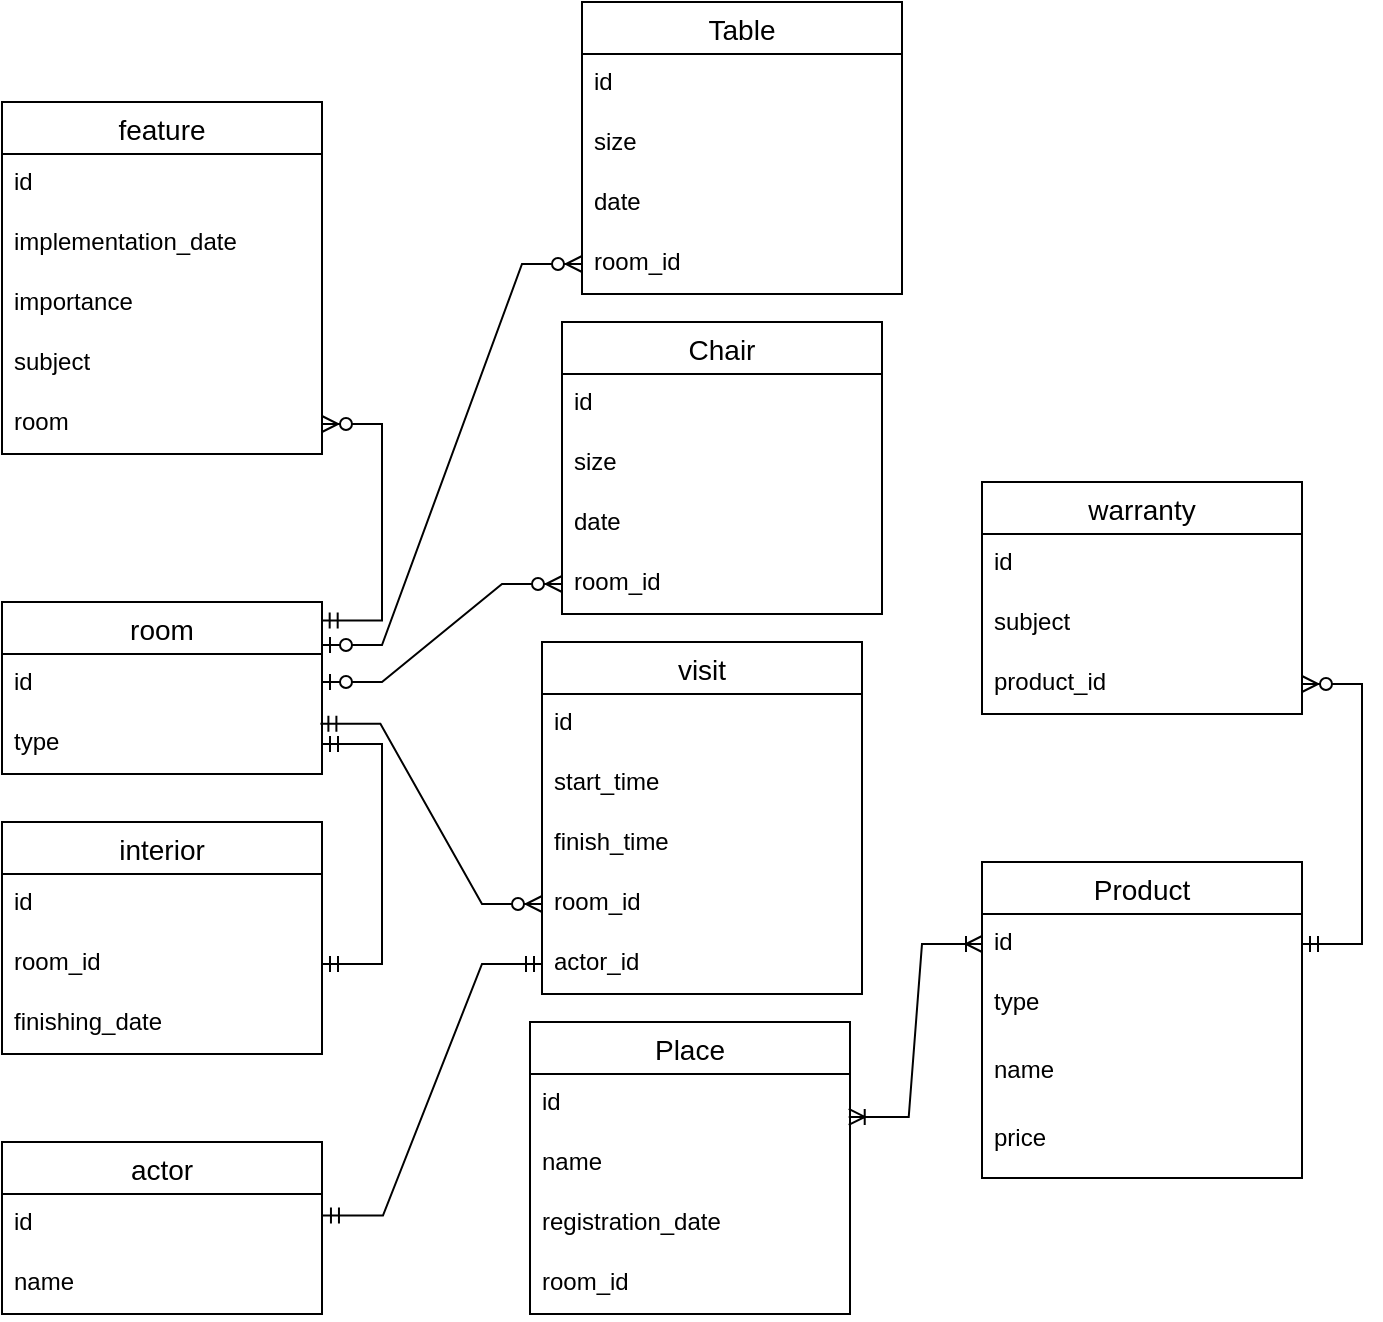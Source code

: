 <mxfile version="22.1.4" type="github">
  <diagram name="Страница — 1" id="LxAUeW16P3nNNGLY0QZY">
    <mxGraphModel dx="932" dy="1342" grid="1" gridSize="10" guides="1" tooltips="1" connect="1" arrows="1" fold="1" page="1" pageScale="1" pageWidth="827" pageHeight="1169" math="0" shadow="0">
      <root>
        <mxCell id="0" />
        <mxCell id="1" parent="0" />
        <mxCell id="zJj7wf4opZv0uNikAD5w-16" value="Table" style="swimlane;fontStyle=0;childLayout=stackLayout;horizontal=1;startSize=26;horizontalStack=0;resizeParent=1;resizeParentMax=0;resizeLast=0;collapsible=1;marginBottom=0;align=center;fontSize=14;" parent="1" vertex="1">
          <mxGeometry x="360" y="30" width="160" height="146" as="geometry" />
        </mxCell>
        <mxCell id="zJj7wf4opZv0uNikAD5w-17" value="id" style="text;strokeColor=none;fillColor=none;spacingLeft=4;spacingRight=4;overflow=hidden;rotatable=0;points=[[0,0.5],[1,0.5]];portConstraint=eastwest;fontSize=12;whiteSpace=wrap;html=1;" parent="zJj7wf4opZv0uNikAD5w-16" vertex="1">
          <mxGeometry y="26" width="160" height="30" as="geometry" />
        </mxCell>
        <mxCell id="zJj7wf4opZv0uNikAD5w-18" value="size" style="text;strokeColor=none;fillColor=none;spacingLeft=4;spacingRight=4;overflow=hidden;rotatable=0;points=[[0,0.5],[1,0.5]];portConstraint=eastwest;fontSize=12;whiteSpace=wrap;html=1;" parent="zJj7wf4opZv0uNikAD5w-16" vertex="1">
          <mxGeometry y="56" width="160" height="30" as="geometry" />
        </mxCell>
        <mxCell id="zJj7wf4opZv0uNikAD5w-19" value="date" style="text;strokeColor=none;fillColor=none;spacingLeft=4;spacingRight=4;overflow=hidden;rotatable=0;points=[[0,0.5],[1,0.5]];portConstraint=eastwest;fontSize=12;whiteSpace=wrap;html=1;" parent="zJj7wf4opZv0uNikAD5w-16" vertex="1">
          <mxGeometry y="86" width="160" height="30" as="geometry" />
        </mxCell>
        <mxCell id="EEmmPnVhRQsjPJvQdYjw-30" value="room_id" style="text;strokeColor=none;fillColor=none;spacingLeft=4;spacingRight=4;overflow=hidden;rotatable=0;points=[[0,0.5],[1,0.5]];portConstraint=eastwest;fontSize=12;whiteSpace=wrap;html=1;" parent="zJj7wf4opZv0uNikAD5w-16" vertex="1">
          <mxGeometry y="116" width="160" height="30" as="geometry" />
        </mxCell>
        <mxCell id="zJj7wf4opZv0uNikAD5w-25" value="Place" style="swimlane;fontStyle=0;childLayout=stackLayout;horizontal=1;startSize=26;horizontalStack=0;resizeParent=1;resizeParentMax=0;resizeLast=0;collapsible=1;marginBottom=0;align=center;fontSize=14;" parent="1" vertex="1">
          <mxGeometry x="334" y="540" width="160" height="146" as="geometry" />
        </mxCell>
        <mxCell id="zJj7wf4opZv0uNikAD5w-26" value="id" style="text;strokeColor=none;fillColor=none;spacingLeft=4;spacingRight=4;overflow=hidden;rotatable=0;points=[[0,0.5],[1,0.5]];portConstraint=eastwest;fontSize=12;whiteSpace=wrap;html=1;" parent="zJj7wf4opZv0uNikAD5w-25" vertex="1">
          <mxGeometry y="26" width="160" height="30" as="geometry" />
        </mxCell>
        <mxCell id="zJj7wf4opZv0uNikAD5w-27" value="name" style="text;strokeColor=none;fillColor=none;spacingLeft=4;spacingRight=4;overflow=hidden;rotatable=0;points=[[0,0.5],[1,0.5]];portConstraint=eastwest;fontSize=12;whiteSpace=wrap;html=1;" parent="zJj7wf4opZv0uNikAD5w-25" vertex="1">
          <mxGeometry y="56" width="160" height="30" as="geometry" />
        </mxCell>
        <mxCell id="zJj7wf4opZv0uNikAD5w-28" value="registration_date" style="text;strokeColor=none;fillColor=none;spacingLeft=4;spacingRight=4;overflow=hidden;rotatable=0;points=[[0,0.5],[1,0.5]];portConstraint=eastwest;fontSize=12;whiteSpace=wrap;html=1;" parent="zJj7wf4opZv0uNikAD5w-25" vertex="1">
          <mxGeometry y="86" width="160" height="30" as="geometry" />
        </mxCell>
        <mxCell id="EEmmPnVhRQsjPJvQdYjw-39" value="room_id" style="text;strokeColor=none;fillColor=none;spacingLeft=4;spacingRight=4;overflow=hidden;rotatable=0;points=[[0,0.5],[1,0.5]];portConstraint=eastwest;fontSize=12;whiteSpace=wrap;html=1;" parent="zJj7wf4opZv0uNikAD5w-25" vertex="1">
          <mxGeometry y="116" width="160" height="30" as="geometry" />
        </mxCell>
        <mxCell id="zJj7wf4opZv0uNikAD5w-29" value="interior" style="swimlane;fontStyle=0;childLayout=stackLayout;horizontal=1;startSize=26;horizontalStack=0;resizeParent=1;resizeParentMax=0;resizeLast=0;collapsible=1;marginBottom=0;align=center;fontSize=14;" parent="1" vertex="1">
          <mxGeometry x="70" y="440" width="160" height="116" as="geometry" />
        </mxCell>
        <mxCell id="zJj7wf4opZv0uNikAD5w-30" value="id" style="text;strokeColor=none;fillColor=none;spacingLeft=4;spacingRight=4;overflow=hidden;rotatable=0;points=[[0,0.5],[1,0.5]];portConstraint=eastwest;fontSize=12;whiteSpace=wrap;html=1;" parent="zJj7wf4opZv0uNikAD5w-29" vertex="1">
          <mxGeometry y="26" width="160" height="30" as="geometry" />
        </mxCell>
        <mxCell id="zJj7wf4opZv0uNikAD5w-31" value="room_id" style="text;strokeColor=none;fillColor=none;spacingLeft=4;spacingRight=4;overflow=hidden;rotatable=0;points=[[0,0.5],[1,0.5]];portConstraint=eastwest;fontSize=12;whiteSpace=wrap;html=1;" parent="zJj7wf4opZv0uNikAD5w-29" vertex="1">
          <mxGeometry y="56" width="160" height="30" as="geometry" />
        </mxCell>
        <mxCell id="zJj7wf4opZv0uNikAD5w-32" value="finishing_date" style="text;strokeColor=none;fillColor=none;spacingLeft=4;spacingRight=4;overflow=hidden;rotatable=0;points=[[0,0.5],[1,0.5]];portConstraint=eastwest;fontSize=12;whiteSpace=wrap;html=1;" parent="zJj7wf4opZv0uNikAD5w-29" vertex="1">
          <mxGeometry y="86" width="160" height="30" as="geometry" />
        </mxCell>
        <mxCell id="zJj7wf4opZv0uNikAD5w-33" value="Product" style="swimlane;fontStyle=0;childLayout=stackLayout;horizontal=1;startSize=26;horizontalStack=0;resizeParent=1;resizeParentMax=0;resizeLast=0;collapsible=1;marginBottom=0;align=center;fontSize=14;" parent="1" vertex="1">
          <mxGeometry x="560" y="460" width="160" height="158" as="geometry" />
        </mxCell>
        <mxCell id="zJj7wf4opZv0uNikAD5w-34" value="id" style="text;strokeColor=none;fillColor=none;spacingLeft=4;spacingRight=4;overflow=hidden;rotatable=0;points=[[0,0.5],[1,0.5]];portConstraint=eastwest;fontSize=12;whiteSpace=wrap;html=1;" parent="zJj7wf4opZv0uNikAD5w-33" vertex="1">
          <mxGeometry y="26" width="160" height="30" as="geometry" />
        </mxCell>
        <mxCell id="zJj7wf4opZv0uNikAD5w-35" value="type" style="text;strokeColor=none;fillColor=none;spacingLeft=4;spacingRight=4;overflow=hidden;rotatable=0;points=[[0,0.5],[1,0.5]];portConstraint=eastwest;fontSize=12;whiteSpace=wrap;html=1;" parent="zJj7wf4opZv0uNikAD5w-33" vertex="1">
          <mxGeometry y="56" width="160" height="34" as="geometry" />
        </mxCell>
        <mxCell id="zJj7wf4opZv0uNikAD5w-50" value="name" style="text;strokeColor=none;fillColor=none;spacingLeft=4;spacingRight=4;overflow=hidden;rotatable=0;points=[[0,0.5],[1,0.5]];portConstraint=eastwest;fontSize=12;whiteSpace=wrap;html=1;" parent="zJj7wf4opZv0uNikAD5w-33" vertex="1">
          <mxGeometry y="90" width="160" height="34" as="geometry" />
        </mxCell>
        <mxCell id="zJj7wf4opZv0uNikAD5w-36" value="price" style="text;strokeColor=none;fillColor=none;spacingLeft=4;spacingRight=4;overflow=hidden;rotatable=0;points=[[0,0.5],[1,0.5]];portConstraint=eastwest;fontSize=12;whiteSpace=wrap;html=1;" parent="zJj7wf4opZv0uNikAD5w-33" vertex="1">
          <mxGeometry y="124" width="160" height="34" as="geometry" />
        </mxCell>
        <mxCell id="zJj7wf4opZv0uNikAD5w-45" value="Chair" style="swimlane;fontStyle=0;childLayout=stackLayout;horizontal=1;startSize=26;horizontalStack=0;resizeParent=1;resizeParentMax=0;resizeLast=0;collapsible=1;marginBottom=0;align=center;fontSize=14;" parent="1" vertex="1">
          <mxGeometry x="350" y="190" width="160" height="146" as="geometry" />
        </mxCell>
        <mxCell id="zJj7wf4opZv0uNikAD5w-46" value="id" style="text;strokeColor=none;fillColor=none;spacingLeft=4;spacingRight=4;overflow=hidden;rotatable=0;points=[[0,0.5],[1,0.5]];portConstraint=eastwest;fontSize=12;whiteSpace=wrap;html=1;" parent="zJj7wf4opZv0uNikAD5w-45" vertex="1">
          <mxGeometry y="26" width="160" height="30" as="geometry" />
        </mxCell>
        <mxCell id="zJj7wf4opZv0uNikAD5w-47" value="size" style="text;strokeColor=none;fillColor=none;spacingLeft=4;spacingRight=4;overflow=hidden;rotatable=0;points=[[0,0.5],[1,0.5]];portConstraint=eastwest;fontSize=12;whiteSpace=wrap;html=1;" parent="zJj7wf4opZv0uNikAD5w-45" vertex="1">
          <mxGeometry y="56" width="160" height="30" as="geometry" />
        </mxCell>
        <mxCell id="zJj7wf4opZv0uNikAD5w-48" value="date" style="text;strokeColor=none;fillColor=none;spacingLeft=4;spacingRight=4;overflow=hidden;rotatable=0;points=[[0,0.5],[1,0.5]];portConstraint=eastwest;fontSize=12;whiteSpace=wrap;html=1;" parent="zJj7wf4opZv0uNikAD5w-45" vertex="1">
          <mxGeometry y="86" width="160" height="30" as="geometry" />
        </mxCell>
        <mxCell id="EEmmPnVhRQsjPJvQdYjw-37" value="room_id" style="text;strokeColor=none;fillColor=none;spacingLeft=4;spacingRight=4;overflow=hidden;rotatable=0;points=[[0,0.5],[1,0.5]];portConstraint=eastwest;fontSize=12;whiteSpace=wrap;html=1;" parent="zJj7wf4opZv0uNikAD5w-45" vertex="1">
          <mxGeometry y="116" width="160" height="30" as="geometry" />
        </mxCell>
        <mxCell id="zJj7wf4opZv0uNikAD5w-55" value="visit" style="swimlane;fontStyle=0;childLayout=stackLayout;horizontal=1;startSize=26;horizontalStack=0;resizeParent=1;resizeParentMax=0;resizeLast=0;collapsible=1;marginBottom=0;align=center;fontSize=14;" parent="1" vertex="1">
          <mxGeometry x="340" y="350" width="160" height="176" as="geometry" />
        </mxCell>
        <mxCell id="zJj7wf4opZv0uNikAD5w-56" value="id" style="text;strokeColor=none;fillColor=none;spacingLeft=4;spacingRight=4;overflow=hidden;rotatable=0;points=[[0,0.5],[1,0.5]];portConstraint=eastwest;fontSize=12;whiteSpace=wrap;html=1;" parent="zJj7wf4opZv0uNikAD5w-55" vertex="1">
          <mxGeometry y="26" width="160" height="30" as="geometry" />
        </mxCell>
        <mxCell id="zJj7wf4opZv0uNikAD5w-57" value="start_time" style="text;strokeColor=none;fillColor=none;spacingLeft=4;spacingRight=4;overflow=hidden;rotatable=0;points=[[0,0.5],[1,0.5]];portConstraint=eastwest;fontSize=12;whiteSpace=wrap;html=1;" parent="zJj7wf4opZv0uNikAD5w-55" vertex="1">
          <mxGeometry y="56" width="160" height="30" as="geometry" />
        </mxCell>
        <mxCell id="zJj7wf4opZv0uNikAD5w-60" value="finish_time" style="text;strokeColor=none;fillColor=none;spacingLeft=4;spacingRight=4;overflow=hidden;rotatable=0;points=[[0,0.5],[1,0.5]];portConstraint=eastwest;fontSize=12;whiteSpace=wrap;html=1;" parent="zJj7wf4opZv0uNikAD5w-55" vertex="1">
          <mxGeometry y="86" width="160" height="30" as="geometry" />
        </mxCell>
        <mxCell id="zJj7wf4opZv0uNikAD5w-61" value="room_id" style="text;strokeColor=none;fillColor=none;spacingLeft=4;spacingRight=4;overflow=hidden;rotatable=0;points=[[0,0.5],[1,0.5]];portConstraint=eastwest;fontSize=12;whiteSpace=wrap;html=1;" parent="zJj7wf4opZv0uNikAD5w-55" vertex="1">
          <mxGeometry y="116" width="160" height="30" as="geometry" />
        </mxCell>
        <mxCell id="zJj7wf4opZv0uNikAD5w-58" value="actor_id" style="text;strokeColor=none;fillColor=none;spacingLeft=4;spacingRight=4;overflow=hidden;rotatable=0;points=[[0,0.5],[1,0.5]];portConstraint=eastwest;fontSize=12;whiteSpace=wrap;html=1;" parent="zJj7wf4opZv0uNikAD5w-55" vertex="1">
          <mxGeometry y="146" width="160" height="30" as="geometry" />
        </mxCell>
        <mxCell id="EEmmPnVhRQsjPJvQdYjw-5" value="feature" style="swimlane;fontStyle=0;childLayout=stackLayout;horizontal=1;startSize=26;horizontalStack=0;resizeParent=1;resizeParentMax=0;resizeLast=0;collapsible=1;marginBottom=0;align=center;fontSize=14;" parent="1" vertex="1">
          <mxGeometry x="70" y="80" width="160" height="176" as="geometry" />
        </mxCell>
        <mxCell id="EEmmPnVhRQsjPJvQdYjw-6" value="id" style="text;strokeColor=none;fillColor=none;spacingLeft=4;spacingRight=4;overflow=hidden;rotatable=0;points=[[0,0.5],[1,0.5]];portConstraint=eastwest;fontSize=12;whiteSpace=wrap;html=1;" parent="EEmmPnVhRQsjPJvQdYjw-5" vertex="1">
          <mxGeometry y="26" width="160" height="30" as="geometry" />
        </mxCell>
        <mxCell id="EEmmPnVhRQsjPJvQdYjw-7" value="implementation_date" style="text;strokeColor=none;fillColor=none;spacingLeft=4;spacingRight=4;overflow=hidden;rotatable=0;points=[[0,0.5],[1,0.5]];portConstraint=eastwest;fontSize=12;whiteSpace=wrap;html=1;" parent="EEmmPnVhRQsjPJvQdYjw-5" vertex="1">
          <mxGeometry y="56" width="160" height="30" as="geometry" />
        </mxCell>
        <mxCell id="EEmmPnVhRQsjPJvQdYjw-8" value="importance" style="text;strokeColor=none;fillColor=none;spacingLeft=4;spacingRight=4;overflow=hidden;rotatable=0;points=[[0,0.5],[1,0.5]];portConstraint=eastwest;fontSize=12;whiteSpace=wrap;html=1;" parent="EEmmPnVhRQsjPJvQdYjw-5" vertex="1">
          <mxGeometry y="86" width="160" height="30" as="geometry" />
        </mxCell>
        <mxCell id="EEmmPnVhRQsjPJvQdYjw-9" value="subject" style="text;strokeColor=none;fillColor=none;spacingLeft=4;spacingRight=4;overflow=hidden;rotatable=0;points=[[0,0.5],[1,0.5]];portConstraint=eastwest;fontSize=12;whiteSpace=wrap;html=1;" parent="EEmmPnVhRQsjPJvQdYjw-5" vertex="1">
          <mxGeometry y="116" width="160" height="30" as="geometry" />
        </mxCell>
        <mxCell id="EEmmPnVhRQsjPJvQdYjw-10" value="room" style="text;strokeColor=none;fillColor=none;spacingLeft=4;spacingRight=4;overflow=hidden;rotatable=0;points=[[0,0.5],[1,0.5]];portConstraint=eastwest;fontSize=12;whiteSpace=wrap;html=1;" parent="EEmmPnVhRQsjPJvQdYjw-5" vertex="1">
          <mxGeometry y="146" width="160" height="30" as="geometry" />
        </mxCell>
        <mxCell id="EEmmPnVhRQsjPJvQdYjw-11" value="warranty" style="swimlane;fontStyle=0;childLayout=stackLayout;horizontal=1;startSize=26;horizontalStack=0;resizeParent=1;resizeParentMax=0;resizeLast=0;collapsible=1;marginBottom=0;align=center;fontSize=14;" parent="1" vertex="1">
          <mxGeometry x="560" y="270" width="160" height="116" as="geometry" />
        </mxCell>
        <mxCell id="EEmmPnVhRQsjPJvQdYjw-12" value="id" style="text;strokeColor=none;fillColor=none;spacingLeft=4;spacingRight=4;overflow=hidden;rotatable=0;points=[[0,0.5],[1,0.5]];portConstraint=eastwest;fontSize=12;whiteSpace=wrap;html=1;" parent="EEmmPnVhRQsjPJvQdYjw-11" vertex="1">
          <mxGeometry y="26" width="160" height="30" as="geometry" />
        </mxCell>
        <mxCell id="EEmmPnVhRQsjPJvQdYjw-13" value="subject" style="text;strokeColor=none;fillColor=none;spacingLeft=4;spacingRight=4;overflow=hidden;rotatable=0;points=[[0,0.5],[1,0.5]];portConstraint=eastwest;fontSize=12;whiteSpace=wrap;html=1;" parent="EEmmPnVhRQsjPJvQdYjw-11" vertex="1">
          <mxGeometry y="56" width="160" height="30" as="geometry" />
        </mxCell>
        <mxCell id="EEmmPnVhRQsjPJvQdYjw-15" value="product_id" style="text;strokeColor=none;fillColor=none;spacingLeft=4;spacingRight=4;overflow=hidden;rotatable=0;points=[[0,0.5],[1,0.5]];portConstraint=eastwest;fontSize=12;whiteSpace=wrap;html=1;" parent="EEmmPnVhRQsjPJvQdYjw-11" vertex="1">
          <mxGeometry y="86" width="160" height="30" as="geometry" />
        </mxCell>
        <mxCell id="EEmmPnVhRQsjPJvQdYjw-16" value="room" style="swimlane;fontStyle=0;childLayout=stackLayout;horizontal=1;startSize=26;horizontalStack=0;resizeParent=1;resizeParentMax=0;resizeLast=0;collapsible=1;marginBottom=0;align=center;fontSize=14;" parent="1" vertex="1">
          <mxGeometry x="70" y="330" width="160" height="86" as="geometry" />
        </mxCell>
        <mxCell id="EEmmPnVhRQsjPJvQdYjw-17" value="id" style="text;strokeColor=none;fillColor=none;spacingLeft=4;spacingRight=4;overflow=hidden;rotatable=0;points=[[0,0.5],[1,0.5]];portConstraint=eastwest;fontSize=12;whiteSpace=wrap;html=1;" parent="EEmmPnVhRQsjPJvQdYjw-16" vertex="1">
          <mxGeometry y="26" width="160" height="30" as="geometry" />
        </mxCell>
        <mxCell id="EEmmPnVhRQsjPJvQdYjw-21" value="type" style="text;strokeColor=none;fillColor=none;spacingLeft=4;spacingRight=4;overflow=hidden;rotatable=0;points=[[0,0.5],[1,0.5]];portConstraint=eastwest;fontSize=12;whiteSpace=wrap;html=1;" parent="EEmmPnVhRQsjPJvQdYjw-16" vertex="1">
          <mxGeometry y="56" width="160" height="30" as="geometry" />
        </mxCell>
        <mxCell id="EEmmPnVhRQsjPJvQdYjw-22" value="actor" style="swimlane;fontStyle=0;childLayout=stackLayout;horizontal=1;startSize=26;horizontalStack=0;resizeParent=1;resizeParentMax=0;resizeLast=0;collapsible=1;marginBottom=0;align=center;fontSize=14;" parent="1" vertex="1">
          <mxGeometry x="70" y="600" width="160" height="86" as="geometry" />
        </mxCell>
        <mxCell id="EEmmPnVhRQsjPJvQdYjw-23" value="id" style="text;strokeColor=none;fillColor=none;spacingLeft=4;spacingRight=4;overflow=hidden;rotatable=0;points=[[0,0.5],[1,0.5]];portConstraint=eastwest;fontSize=12;whiteSpace=wrap;html=1;" parent="EEmmPnVhRQsjPJvQdYjw-22" vertex="1">
          <mxGeometry y="26" width="160" height="30" as="geometry" />
        </mxCell>
        <mxCell id="EEmmPnVhRQsjPJvQdYjw-24" value="name" style="text;strokeColor=none;fillColor=none;spacingLeft=4;spacingRight=4;overflow=hidden;rotatable=0;points=[[0,0.5],[1,0.5]];portConstraint=eastwest;fontSize=12;whiteSpace=wrap;html=1;" parent="EEmmPnVhRQsjPJvQdYjw-22" vertex="1">
          <mxGeometry y="56" width="160" height="30" as="geometry" />
        </mxCell>
        <mxCell id="EEmmPnVhRQsjPJvQdYjw-102" value="" style="edgeStyle=entityRelationEdgeStyle;fontSize=12;html=1;endArrow=ERoneToMany;startArrow=ERoneToMany;rounded=0;entryX=0;entryY=0.5;entryDx=0;entryDy=0;exitX=0.996;exitY=0.716;exitDx=0;exitDy=0;exitPerimeter=0;" parent="1" source="zJj7wf4opZv0uNikAD5w-26" target="zJj7wf4opZv0uNikAD5w-34" edge="1">
          <mxGeometry width="100" height="100" relative="1" as="geometry">
            <mxPoint x="494" y="600" as="sourcePoint" />
            <mxPoint x="560" y="520" as="targetPoint" />
          </mxGeometry>
        </mxCell>
        <mxCell id="HFomHkipfyj14UFCenvC-5" value="" style="edgeStyle=entityRelationEdgeStyle;fontSize=12;html=1;endArrow=ERmandOne;startArrow=ERmandOne;rounded=0;exitX=1.003;exitY=0.36;exitDx=0;exitDy=0;exitPerimeter=0;" edge="1" parent="1" source="EEmmPnVhRQsjPJvQdYjw-23" target="zJj7wf4opZv0uNikAD5w-58">
          <mxGeometry width="100" height="100" relative="1" as="geometry">
            <mxPoint x="200" y="900" as="sourcePoint" />
            <mxPoint x="250" y="790" as="targetPoint" />
          </mxGeometry>
        </mxCell>
        <mxCell id="HFomHkipfyj14UFCenvC-9" value="" style="edgeStyle=entityRelationEdgeStyle;fontSize=12;html=1;endArrow=ERzeroToMany;startArrow=ERzeroToOne;rounded=0;exitX=1;exitY=0.25;exitDx=0;exitDy=0;entryX=0;entryY=0.5;entryDx=0;entryDy=0;" edge="1" parent="1" source="EEmmPnVhRQsjPJvQdYjw-16" target="EEmmPnVhRQsjPJvQdYjw-30">
          <mxGeometry width="100" height="100" relative="1" as="geometry">
            <mxPoint x="240" y="350" as="sourcePoint" />
            <mxPoint x="340" y="250" as="targetPoint" />
          </mxGeometry>
        </mxCell>
        <mxCell id="HFomHkipfyj14UFCenvC-19" value="" style="edgeStyle=entityRelationEdgeStyle;fontSize=12;html=1;endArrow=ERzeroToMany;startArrow=ERmandOne;rounded=0;exitX=0.999;exitY=0.107;exitDx=0;exitDy=0;exitPerimeter=0;" edge="1" parent="1" source="EEmmPnVhRQsjPJvQdYjw-16" target="EEmmPnVhRQsjPJvQdYjw-10">
          <mxGeometry width="100" height="100" relative="1" as="geometry">
            <mxPoint x="220" y="460" as="sourcePoint" />
            <mxPoint x="320" y="360" as="targetPoint" />
            <Array as="points">
              <mxPoint x="250" y="440" />
            </Array>
          </mxGeometry>
        </mxCell>
        <mxCell id="HFomHkipfyj14UFCenvC-24" value="" style="edgeStyle=entityRelationEdgeStyle;fontSize=12;html=1;endArrow=ERzeroToMany;startArrow=ERzeroToOne;rounded=0;entryX=0;entryY=0.5;entryDx=0;entryDy=0;" edge="1" parent="1" target="EEmmPnVhRQsjPJvQdYjw-37">
          <mxGeometry width="100" height="100" relative="1" as="geometry">
            <mxPoint x="230" y="370" as="sourcePoint" />
            <mxPoint x="360" y="184" as="targetPoint" />
          </mxGeometry>
        </mxCell>
        <mxCell id="HFomHkipfyj14UFCenvC-25" value="" style="edgeStyle=entityRelationEdgeStyle;fontSize=12;html=1;endArrow=ERzeroToMany;startArrow=ERmandOne;rounded=0;exitX=0.995;exitY=0.164;exitDx=0;exitDy=0;exitPerimeter=0;" edge="1" parent="1" source="EEmmPnVhRQsjPJvQdYjw-21" target="zJj7wf4opZv0uNikAD5w-61">
          <mxGeometry width="100" height="100" relative="1" as="geometry">
            <mxPoint x="225" y="380" as="sourcePoint" />
            <mxPoint x="334.0" y="487.85" as="targetPoint" />
          </mxGeometry>
        </mxCell>
        <mxCell id="HFomHkipfyj14UFCenvC-26" value="" style="edgeStyle=entityRelationEdgeStyle;fontSize=12;html=1;endArrow=ERmandOne;startArrow=ERmandOne;rounded=0;entryX=1;entryY=0.5;entryDx=0;entryDy=0;" edge="1" parent="1" source="zJj7wf4opZv0uNikAD5w-31" target="EEmmPnVhRQsjPJvQdYjw-21">
          <mxGeometry width="100" height="100" relative="1" as="geometry">
            <mxPoint x="210" y="910" as="sourcePoint" />
            <mxPoint x="270" y="800" as="targetPoint" />
          </mxGeometry>
        </mxCell>
        <mxCell id="HFomHkipfyj14UFCenvC-8" value="" style="edgeStyle=entityRelationEdgeStyle;fontSize=12;html=1;endArrow=ERzeroToMany;startArrow=ERmandOne;rounded=0;exitX=1;exitY=0.5;exitDx=0;exitDy=0;" edge="1" parent="1" source="zJj7wf4opZv0uNikAD5w-34" target="EEmmPnVhRQsjPJvQdYjw-15">
          <mxGeometry width="100" height="100" relative="1" as="geometry">
            <mxPoint x="727" y="516" as="sourcePoint" />
            <mxPoint x="827" y="416" as="targetPoint" />
          </mxGeometry>
        </mxCell>
      </root>
    </mxGraphModel>
  </diagram>
</mxfile>
